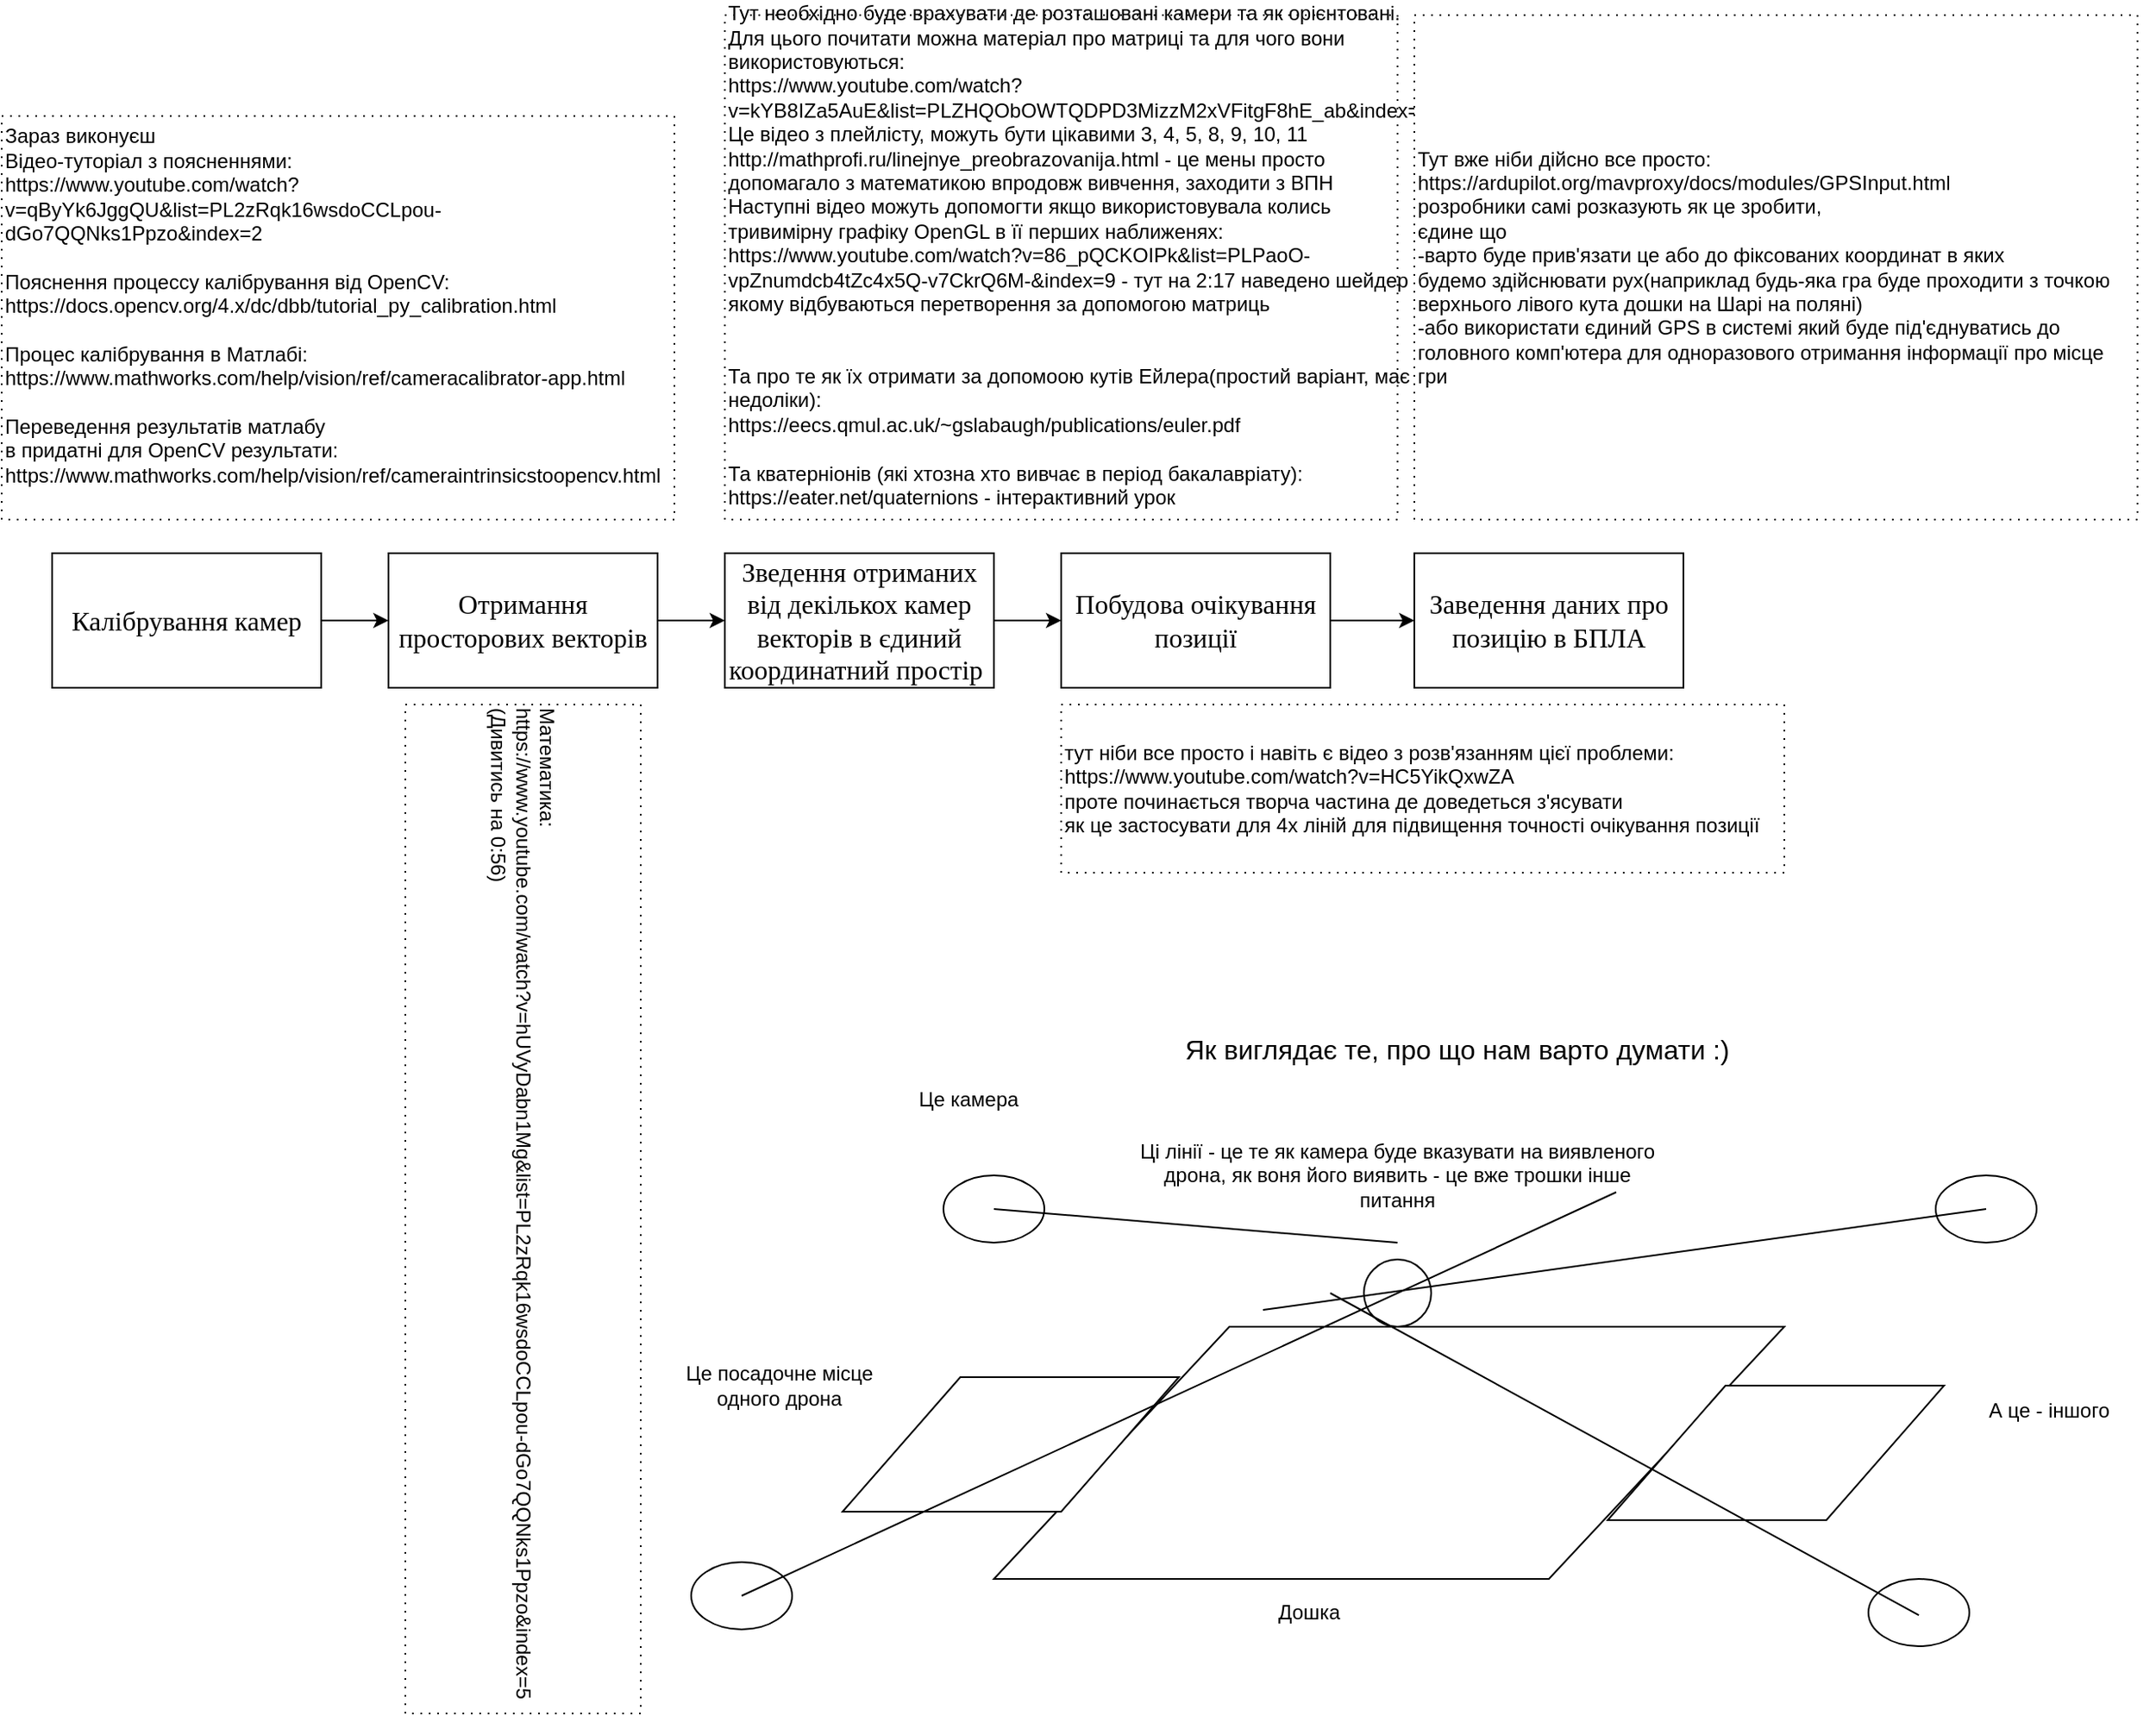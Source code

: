 <mxfile version="27.2.0">
  <diagram name="Page-1" id="d6qYGceQ8HaK7JHf0wws">
    <mxGraphModel dx="921" dy="1675" grid="1" gridSize="10" guides="1" tooltips="1" connect="1" arrows="1" fold="1" page="1" pageScale="1" pageWidth="850" pageHeight="1100" math="0" shadow="0">
      <root>
        <mxCell id="0" />
        <mxCell id="1" parent="0" />
        <mxCell id="JgsHzTE1zox5hYZW8kB_-8" style="edgeStyle=orthogonalEdgeStyle;rounded=0;orthogonalLoop=1;jettySize=auto;html=1;exitX=1;exitY=0.5;exitDx=0;exitDy=0;entryX=0;entryY=0.5;entryDx=0;entryDy=0;" parent="1" source="JgsHzTE1zox5hYZW8kB_-1" target="JgsHzTE1zox5hYZW8kB_-4" edge="1">
          <mxGeometry relative="1" as="geometry" />
        </mxCell>
        <mxCell id="JgsHzTE1zox5hYZW8kB_-1" value="&lt;font size=&quot;3&quot; face=&quot;Times New Roman&quot;&gt;Калібрування камер&lt;/font&gt;" style="rounded=0;whiteSpace=wrap;html=1;" parent="1" vertex="1">
          <mxGeometry x="40" y="200" width="160" height="80" as="geometry" />
        </mxCell>
        <mxCell id="JgsHzTE1zox5hYZW8kB_-9" style="edgeStyle=orthogonalEdgeStyle;rounded=0;orthogonalLoop=1;jettySize=auto;html=1;exitX=1;exitY=0.5;exitDx=0;exitDy=0;entryX=0;entryY=0.5;entryDx=0;entryDy=0;" parent="1" source="JgsHzTE1zox5hYZW8kB_-4" target="JgsHzTE1zox5hYZW8kB_-5" edge="1">
          <mxGeometry relative="1" as="geometry" />
        </mxCell>
        <mxCell id="JgsHzTE1zox5hYZW8kB_-4" value="&lt;font size=&quot;3&quot; face=&quot;Times New Roman&quot;&gt;Отримання просторових векторів&lt;/font&gt;" style="rounded=0;whiteSpace=wrap;html=1;" parent="1" vertex="1">
          <mxGeometry x="240" y="200" width="160" height="80" as="geometry" />
        </mxCell>
        <mxCell id="JgsHzTE1zox5hYZW8kB_-10" style="edgeStyle=orthogonalEdgeStyle;rounded=0;orthogonalLoop=1;jettySize=auto;html=1;exitX=1;exitY=0.5;exitDx=0;exitDy=0;entryX=0;entryY=0.5;entryDx=0;entryDy=0;" parent="1" source="JgsHzTE1zox5hYZW8kB_-5" target="JgsHzTE1zox5hYZW8kB_-6" edge="1">
          <mxGeometry relative="1" as="geometry" />
        </mxCell>
        <mxCell id="JgsHzTE1zox5hYZW8kB_-5" value="&lt;font size=&quot;3&quot; face=&quot;Times New Roman&quot;&gt;Зведення отриманих від декількох камер векторів в єдиний координатний простір&amp;nbsp;&lt;/font&gt;" style="rounded=0;whiteSpace=wrap;html=1;" parent="1" vertex="1">
          <mxGeometry x="440" y="200" width="160" height="80" as="geometry" />
        </mxCell>
        <mxCell id="JgsHzTE1zox5hYZW8kB_-11" style="edgeStyle=orthogonalEdgeStyle;rounded=0;orthogonalLoop=1;jettySize=auto;html=1;exitX=1;exitY=0.5;exitDx=0;exitDy=0;entryX=0;entryY=0.5;entryDx=0;entryDy=0;" parent="1" source="JgsHzTE1zox5hYZW8kB_-6" target="JgsHzTE1zox5hYZW8kB_-7" edge="1">
          <mxGeometry relative="1" as="geometry" />
        </mxCell>
        <mxCell id="JgsHzTE1zox5hYZW8kB_-6" value="&lt;font size=&quot;3&quot; face=&quot;Times New Roman&quot;&gt;Побудова очікування позиції&lt;/font&gt;" style="rounded=0;whiteSpace=wrap;html=1;" parent="1" vertex="1">
          <mxGeometry x="640" y="200" width="160" height="80" as="geometry" />
        </mxCell>
        <mxCell id="JgsHzTE1zox5hYZW8kB_-7" value="&lt;font size=&quot;3&quot; face=&quot;Times New Roman&quot;&gt;Заведення даних про позицію в БПЛА&lt;/font&gt;" style="rounded=0;whiteSpace=wrap;html=1;" parent="1" vertex="1">
          <mxGeometry x="850" y="200" width="160" height="80" as="geometry" />
        </mxCell>
        <mxCell id="3kCFfUJmlrW4j-A-8AX5-3" value="Зараз виконуєш&lt;br&gt;Відео-туторіал з поясненнями:&lt;br&gt;https://www.youtube.com/watch?v=qByYk6JggQU&amp;amp;list=PL2zRqk16wsdoCCLpou-dGo7QQNks1Ppzo&amp;amp;index=2&lt;br&gt;&lt;br&gt;Пояснення процессу калібрування від OpenCV:&lt;br&gt;https://docs.opencv.org/4.x/dc/dbb/tutorial_py_calibration.html&lt;br&gt;&lt;br&gt;Процес калібрування в Матлабі:&lt;br&gt;https://www.mathworks.com/help/vision/ref/cameracalibrator-app.html&lt;br&gt;&lt;br&gt;Переведення результатів матлабу&lt;br&gt;в придатні для OpenCV результати:&lt;br&gt;https://www.mathworks.com/help/vision/ref/cameraintrinsicstoopencv.html&lt;div&gt;&lt;br style=&quot;text-wrap-mode: nowrap;&quot;&gt;&lt;/div&gt;" style="rounded=0;whiteSpace=wrap;html=1;dashed=1;dashPattern=1 4;align=left;" vertex="1" parent="1">
          <mxGeometry x="10" y="-60" width="400" height="240" as="geometry" />
        </mxCell>
        <mxCell id="3kCFfUJmlrW4j-A-8AX5-4" value="&lt;div&gt;&lt;span style=&quot;text-wrap-mode: nowrap;&quot;&gt;Математика:&lt;/span&gt;&lt;br style=&quot;text-wrap-mode: nowrap;&quot;&gt;&lt;span style=&quot;text-wrap-mode: nowrap;&quot;&gt;https://www.youtube.com/watch?v=hUVyDabn1Mg&amp;amp;list=PL2zRqk16wsdoCCLpou-dGo7QQNks1Ppzo&amp;amp;index=5&lt;/span&gt;&lt;br style=&quot;text-wrap-mode: nowrap;&quot;&gt;&lt;span style=&quot;text-wrap-mode: nowrap;&quot;&gt;(Дивитись на 0:56)&lt;/span&gt;&lt;/div&gt;" style="rounded=0;whiteSpace=wrap;html=1;dashed=1;dashPattern=1 4;align=left;horizontal=0;rotation=-180;" vertex="1" parent="1">
          <mxGeometry x="250" y="290" width="140" height="600" as="geometry" />
        </mxCell>
        <mxCell id="3kCFfUJmlrW4j-A-8AX5-5" value="&lt;div&gt;Тут необхідно буде врахувати де розташовані камери та як орієнтовані.&lt;br&gt;Для цього почитати можна матеріал про матриці та для чого вони використовуються:&lt;br&gt;https://www.youtube.com/watch?v=kYB8IZa5AuE&amp;amp;list=PLZHQObOWTQDPD3MizzM2xVFitgF8hE_ab&amp;amp;index=3&lt;br&gt;Це відео з плейлісту, можуть бути цікавими 3, 4, 5, 8, 9, 10, 11&lt;br&gt;http://mathprofi.ru/linejnye_preobrazovanija.html - це мены просто допомагало з математикою впродовж вивчення, заходити з ВПН&lt;br&gt;Наступні відео можуть допомогти якщо використовувала колись тривимірну графіку OpenGL в її перших наближенях:&lt;br&gt;https://www.youtube.com/watch?v=86_pQCKOIPk&amp;amp;list=PLPaoO-vpZnumdcb4tZc4x5Q-v7CkrQ6M-&amp;amp;index=9 - тут на 2:17 наведено шейдер в якому відбуваються перетворення за допомогою матриць&lt;br&gt;&lt;br&gt;&lt;br&gt;Та про те як їх отримати за допомоою кутів Ейлера(простий варіант, має недоліки):&lt;br&gt;https://eecs.qmul.ac.uk/~gslabaugh/publications/euler.pdf&lt;br&gt;&lt;br&gt;Та кватерніонів (які хтозна хто вивчає в період бакалавріату):&lt;br&gt;https://eater.net/quaternions - інтерактивний урок&lt;br&gt;&lt;div&gt;&lt;br style=&quot;text-wrap-mode: nowrap;&quot;&gt;&lt;/div&gt;&lt;/div&gt;" style="rounded=0;whiteSpace=wrap;html=1;dashed=1;dashPattern=1 4;align=left;" vertex="1" parent="1">
          <mxGeometry x="440" y="-120" width="400" height="300" as="geometry" />
        </mxCell>
        <mxCell id="3kCFfUJmlrW4j-A-8AX5-9" value="&lt;div&gt;&lt;div&gt;&lt;span style=&quot;text-align: center; text-wrap-mode: nowrap;&quot;&gt;тут ніби все просто і навіть є відео з розв&#39;язанням цієї проблеми:&lt;br&gt;https://www.youtube.com/watch?v=HC5YikQxwZA&lt;br&gt;проте починається творча частина де доведеться з&#39;ясувати&amp;nbsp;&lt;/span&gt;&lt;/div&gt;&lt;div&gt;&lt;span style=&quot;text-align: center; text-wrap-mode: nowrap;&quot;&gt;як це застосувати для 4х ліній для підвищення точності очікування позиції&lt;/span&gt;&lt;/div&gt;&lt;/div&gt;" style="rounded=0;whiteSpace=wrap;html=1;dashed=1;dashPattern=1 4;align=left;" vertex="1" parent="1">
          <mxGeometry x="640" y="290" width="430" height="100" as="geometry" />
        </mxCell>
        <mxCell id="3kCFfUJmlrW4j-A-8AX5-10" value="&lt;div&gt;&lt;div style=&quot;&quot;&gt;&lt;span style=&quot;text-wrap-mode: nowrap;&quot;&gt;Тут вже ніби дійсно все просто:&lt;/span&gt;&lt;br&gt;&lt;span style=&quot;text-wrap-mode: nowrap;&quot;&gt;https://ardupilot.org/mavproxy/docs/modules/GPSInput.html&lt;br&gt;розробники самі розказують як це зробити,&amp;nbsp;&lt;/span&gt;&lt;/div&gt;&lt;div style=&quot;&quot;&gt;&lt;span style=&quot;text-wrap-mode: nowrap;&quot;&gt;єдине що&amp;nbsp;&lt;/span&gt;&lt;/div&gt;&lt;div style=&quot;&quot;&gt;&lt;span style=&quot;text-wrap-mode: nowrap;&quot;&gt;-варто буде прив&#39;язати це або до фіксованих координат в яких&amp;nbsp;&lt;/span&gt;&lt;/div&gt;&lt;div style=&quot;&quot;&gt;&lt;span style=&quot;text-wrap-mode: nowrap;&quot;&gt;будемо здійснювати рух(наприклад будь-яка гра буде проходити з точкою верхнього лівого кута дошки на Шарі на поляні)&lt;br&gt;-або використати єдиний GPS в системі який буде під&#39;єднуватись до головного комп&#39;ютера для одноразового отримання інформації про місце гри&lt;/span&gt;&lt;/div&gt;&lt;/div&gt;" style="rounded=0;whiteSpace=wrap;html=1;dashed=1;dashPattern=1 4;align=left;" vertex="1" parent="1">
          <mxGeometry x="850" y="-120" width="430" height="300" as="geometry" />
        </mxCell>
        <mxCell id="3kCFfUJmlrW4j-A-8AX5-12" value="" style="shape=parallelogram;perimeter=parallelogramPerimeter;whiteSpace=wrap;html=1;fixedSize=1;size=140;" vertex="1" parent="1">
          <mxGeometry x="600" y="660" width="470" height="150" as="geometry" />
        </mxCell>
        <mxCell id="3kCFfUJmlrW4j-A-8AX5-13" value="" style="ellipse;whiteSpace=wrap;html=1;" vertex="1" parent="1">
          <mxGeometry x="570" y="570" width="60" height="40" as="geometry" />
        </mxCell>
        <mxCell id="3kCFfUJmlrW4j-A-8AX5-14" value="" style="shape=parallelogram;perimeter=parallelogramPerimeter;whiteSpace=wrap;html=1;fixedSize=1;size=70;" vertex="1" parent="1">
          <mxGeometry x="510" y="690" width="200" height="80" as="geometry" />
        </mxCell>
        <mxCell id="3kCFfUJmlrW4j-A-8AX5-15" value="" style="shape=parallelogram;perimeter=parallelogramPerimeter;whiteSpace=wrap;html=1;fixedSize=1;size=70;" vertex="1" parent="1">
          <mxGeometry x="965" y="695" width="200" height="80" as="geometry" />
        </mxCell>
        <mxCell id="3kCFfUJmlrW4j-A-8AX5-16" value="" style="ellipse;whiteSpace=wrap;html=1;" vertex="1" parent="1">
          <mxGeometry x="1160" y="570" width="60" height="40" as="geometry" />
        </mxCell>
        <mxCell id="3kCFfUJmlrW4j-A-8AX5-17" value="" style="ellipse;whiteSpace=wrap;html=1;" vertex="1" parent="1">
          <mxGeometry x="420" y="800" width="60" height="40" as="geometry" />
        </mxCell>
        <mxCell id="3kCFfUJmlrW4j-A-8AX5-18" value="" style="ellipse;whiteSpace=wrap;html=1;" vertex="1" parent="1">
          <mxGeometry x="1120" y="810" width="60" height="40" as="geometry" />
        </mxCell>
        <mxCell id="3kCFfUJmlrW4j-A-8AX5-19" value="" style="ellipse;whiteSpace=wrap;html=1;aspect=fixed;" vertex="1" parent="1">
          <mxGeometry x="820" y="620" width="40" height="40" as="geometry" />
        </mxCell>
        <mxCell id="3kCFfUJmlrW4j-A-8AX5-20" value="" style="endArrow=none;html=1;rounded=0;" edge="1" parent="1">
          <mxGeometry width="50" height="50" relative="1" as="geometry">
            <mxPoint x="840" y="610" as="sourcePoint" />
            <mxPoint x="600.005" y="590.003" as="targetPoint" />
          </mxGeometry>
        </mxCell>
        <mxCell id="3kCFfUJmlrW4j-A-8AX5-21" value="" style="endArrow=none;html=1;rounded=0;" edge="1" parent="1">
          <mxGeometry width="50" height="50" relative="1" as="geometry">
            <mxPoint x="1190" y="590" as="sourcePoint" />
            <mxPoint x="760" y="650" as="targetPoint" />
          </mxGeometry>
        </mxCell>
        <mxCell id="3kCFfUJmlrW4j-A-8AX5-22" value="" style="endArrow=none;html=1;rounded=0;" edge="1" parent="1">
          <mxGeometry width="50" height="50" relative="1" as="geometry">
            <mxPoint x="450" y="820" as="sourcePoint" />
            <mxPoint x="970" y="580" as="targetPoint" />
          </mxGeometry>
        </mxCell>
        <mxCell id="3kCFfUJmlrW4j-A-8AX5-23" value="" style="endArrow=none;html=1;rounded=0;" edge="1" parent="1">
          <mxGeometry width="50" height="50" relative="1" as="geometry">
            <mxPoint x="800" y="640" as="sourcePoint" />
            <mxPoint x="1150" y="831.6" as="targetPoint" />
          </mxGeometry>
        </mxCell>
        <mxCell id="3kCFfUJmlrW4j-A-8AX5-25" value="&lt;font style=&quot;font-size: 16px;&quot;&gt;Як виглядає те, про що нам варто думати :)&lt;/font&gt;" style="text;html=1;align=center;verticalAlign=middle;resizable=0;points=[];autosize=1;strokeColor=none;fillColor=none;" vertex="1" parent="1">
          <mxGeometry x="700" y="480" width="350" height="30" as="geometry" />
        </mxCell>
        <mxCell id="3kCFfUJmlrW4j-A-8AX5-26" value="Це камера" style="text;html=1;align=center;verticalAlign=middle;whiteSpace=wrap;rounded=0;" vertex="1" parent="1">
          <mxGeometry x="530" y="510" width="110" height="30" as="geometry" />
        </mxCell>
        <mxCell id="3kCFfUJmlrW4j-A-8AX5-27" value="Це посадочне місце одного дрона" style="text;html=1;align=center;verticalAlign=middle;whiteSpace=wrap;rounded=0;" vertex="1" parent="1">
          <mxGeometry x="410" y="680" width="125" height="30" as="geometry" />
        </mxCell>
        <mxCell id="3kCFfUJmlrW4j-A-8AX5-28" value="А це - іншого" style="text;html=1;align=center;verticalAlign=middle;whiteSpace=wrap;rounded=0;" vertex="1" parent="1">
          <mxGeometry x="1165" y="695" width="125" height="30" as="geometry" />
        </mxCell>
        <mxCell id="3kCFfUJmlrW4j-A-8AX5-29" value="Дошка" style="text;html=1;align=center;verticalAlign=middle;whiteSpace=wrap;rounded=0;" vertex="1" parent="1">
          <mxGeometry x="725" y="815" width="125" height="30" as="geometry" />
        </mxCell>
        <mxCell id="3kCFfUJmlrW4j-A-8AX5-30" value="Ці лінії - це те як камера буде вказувати на виявленого дрона, як воня його виявить - це вже трошки інше питання" style="text;html=1;align=center;verticalAlign=middle;whiteSpace=wrap;rounded=0;" vertex="1" parent="1">
          <mxGeometry x="681.88" y="550" width="316.25" height="40" as="geometry" />
        </mxCell>
      </root>
    </mxGraphModel>
  </diagram>
</mxfile>
